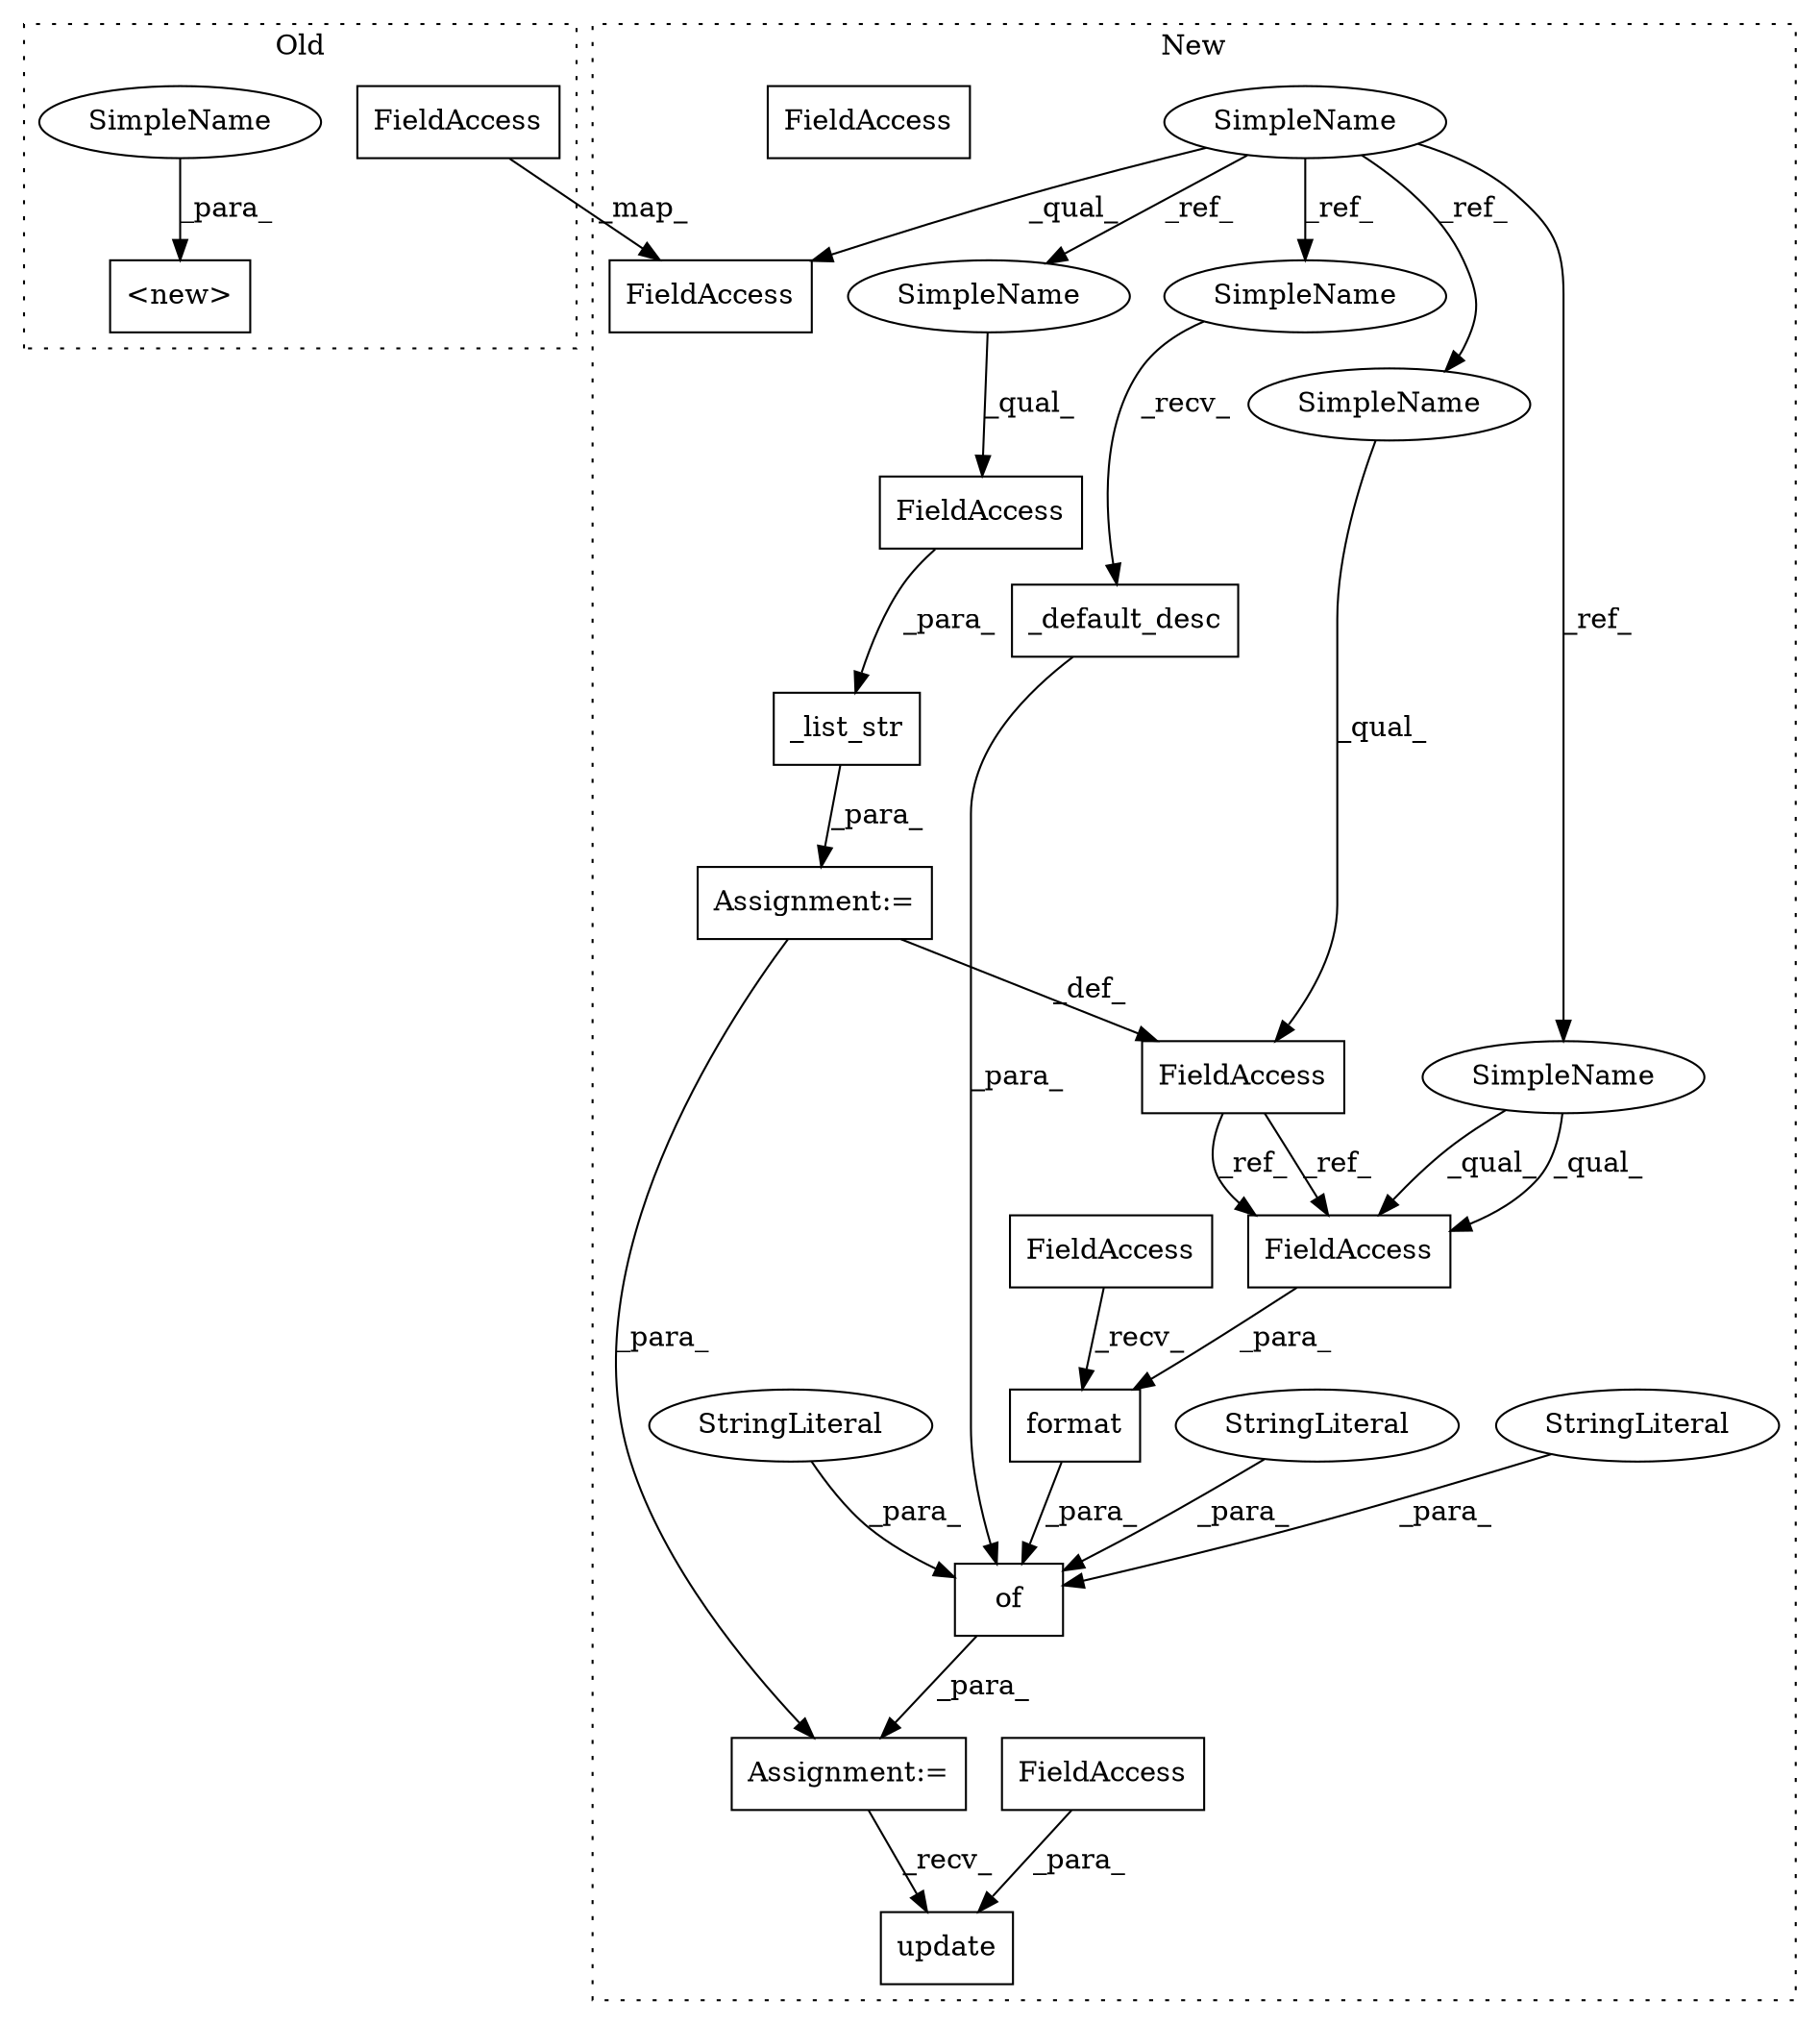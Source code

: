 digraph G {
subgraph cluster0 {
1 [label="<new>" a="46" s="953,971" l="6,2" shape="box"];
18 [label="FieldAccess" a="22" s="890" l="13" shape="box"];
24 [label="SimpleName" a="42" s="967" l="4" shape="ellipse"];
label = "Old";
style="dotted";
}
subgraph cluster1 {
2 [label="_default_desc" a="32" s="1883" l="15" shape="box"];
3 [label="of" a="32" s="1739,1898" l="3,1" shape="box"];
4 [label="_list_str" a="32" s="1591,1614" l="10,1" shape="box"];
5 [label="format" a="32" s="1779,1803" l="7,1" shape="box"];
6 [label="FieldAccess" a="22" s="1750" l="28" shape="box"];
7 [label="update" a="32" s="1918,1931" l="7,1" shape="box"];
8 [label="FieldAccess" a="22" s="1925" l="6" shape="box"];
9 [label="Assignment:=" a="7" s="1734" l="1" shape="box"];
10 [label="StringLiteral" a="45" s="1742" l="7" shape="ellipse"];
11 [label="StringLiteral" a="45" s="1871" l="6" shape="ellipse"];
12 [label="StringLiteral" a="45" s="1805" l="8" shape="ellipse"];
13 [label="Assignment:=" a="7" s="1590" l="1" shape="box"];
14 [label="SimpleName" a="42" s="1477" l="4" shape="ellipse"];
15 [label="FieldAccess" a="22" s="1573" l="17" shape="box"];
16 [label="FieldAccess" a="22" s="1601" l="13" shape="box"];
17 [label="FieldAccess" a="22" s="1786" l="17" shape="box"];
19 [label="FieldAccess" a="22" s="1653" l="13" shape="box"];
20 [label="SimpleName" a="42" s="1573" l="4" shape="ellipse"];
21 [label="SimpleName" a="42" s="1878" l="4" shape="ellipse"];
22 [label="SimpleName" a="42" s="1601" l="4" shape="ellipse"];
23 [label="SimpleName" a="42" s="1786" l="4" shape="ellipse"];
25 [label="FieldAccess" a="22" s="1786" l="17" shape="box"];
label = "New";
style="dotted";
}
2 -> 3 [label="_para_"];
3 -> 9 [label="_para_"];
4 -> 13 [label="_para_"];
5 -> 3 [label="_para_"];
6 -> 5 [label="_recv_"];
8 -> 7 [label="_para_"];
9 -> 7 [label="_recv_"];
10 -> 3 [label="_para_"];
11 -> 3 [label="_para_"];
12 -> 3 [label="_para_"];
13 -> 9 [label="_para_"];
13 -> 15 [label="_def_"];
14 -> 23 [label="_ref_"];
14 -> 20 [label="_ref_"];
14 -> 19 [label="_qual_"];
14 -> 21 [label="_ref_"];
14 -> 22 [label="_ref_"];
15 -> 25 [label="_ref_"];
15 -> 25 [label="_ref_"];
16 -> 4 [label="_para_"];
18 -> 19 [label="_map_"];
20 -> 15 [label="_qual_"];
21 -> 2 [label="_recv_"];
22 -> 16 [label="_qual_"];
23 -> 25 [label="_qual_"];
23 -> 25 [label="_qual_"];
24 -> 1 [label="_para_"];
25 -> 5 [label="_para_"];
}
